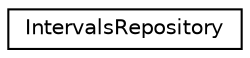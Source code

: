 digraph "Graphical Class Hierarchy"
{
 // LATEX_PDF_SIZE
  edge [fontname="Helvetica",fontsize="10",labelfontname="Helvetica",labelfontsize="10"];
  node [fontname="Helvetica",fontsize="10",shape=record];
  rankdir="LR";
  Node0 [label="IntervalsRepository",height=0.2,width=0.4,color="black", fillcolor="white", style="filled",URL="$classoperations__research_1_1sat_1_1_intervals_repository.html",tooltip=" "];
}
